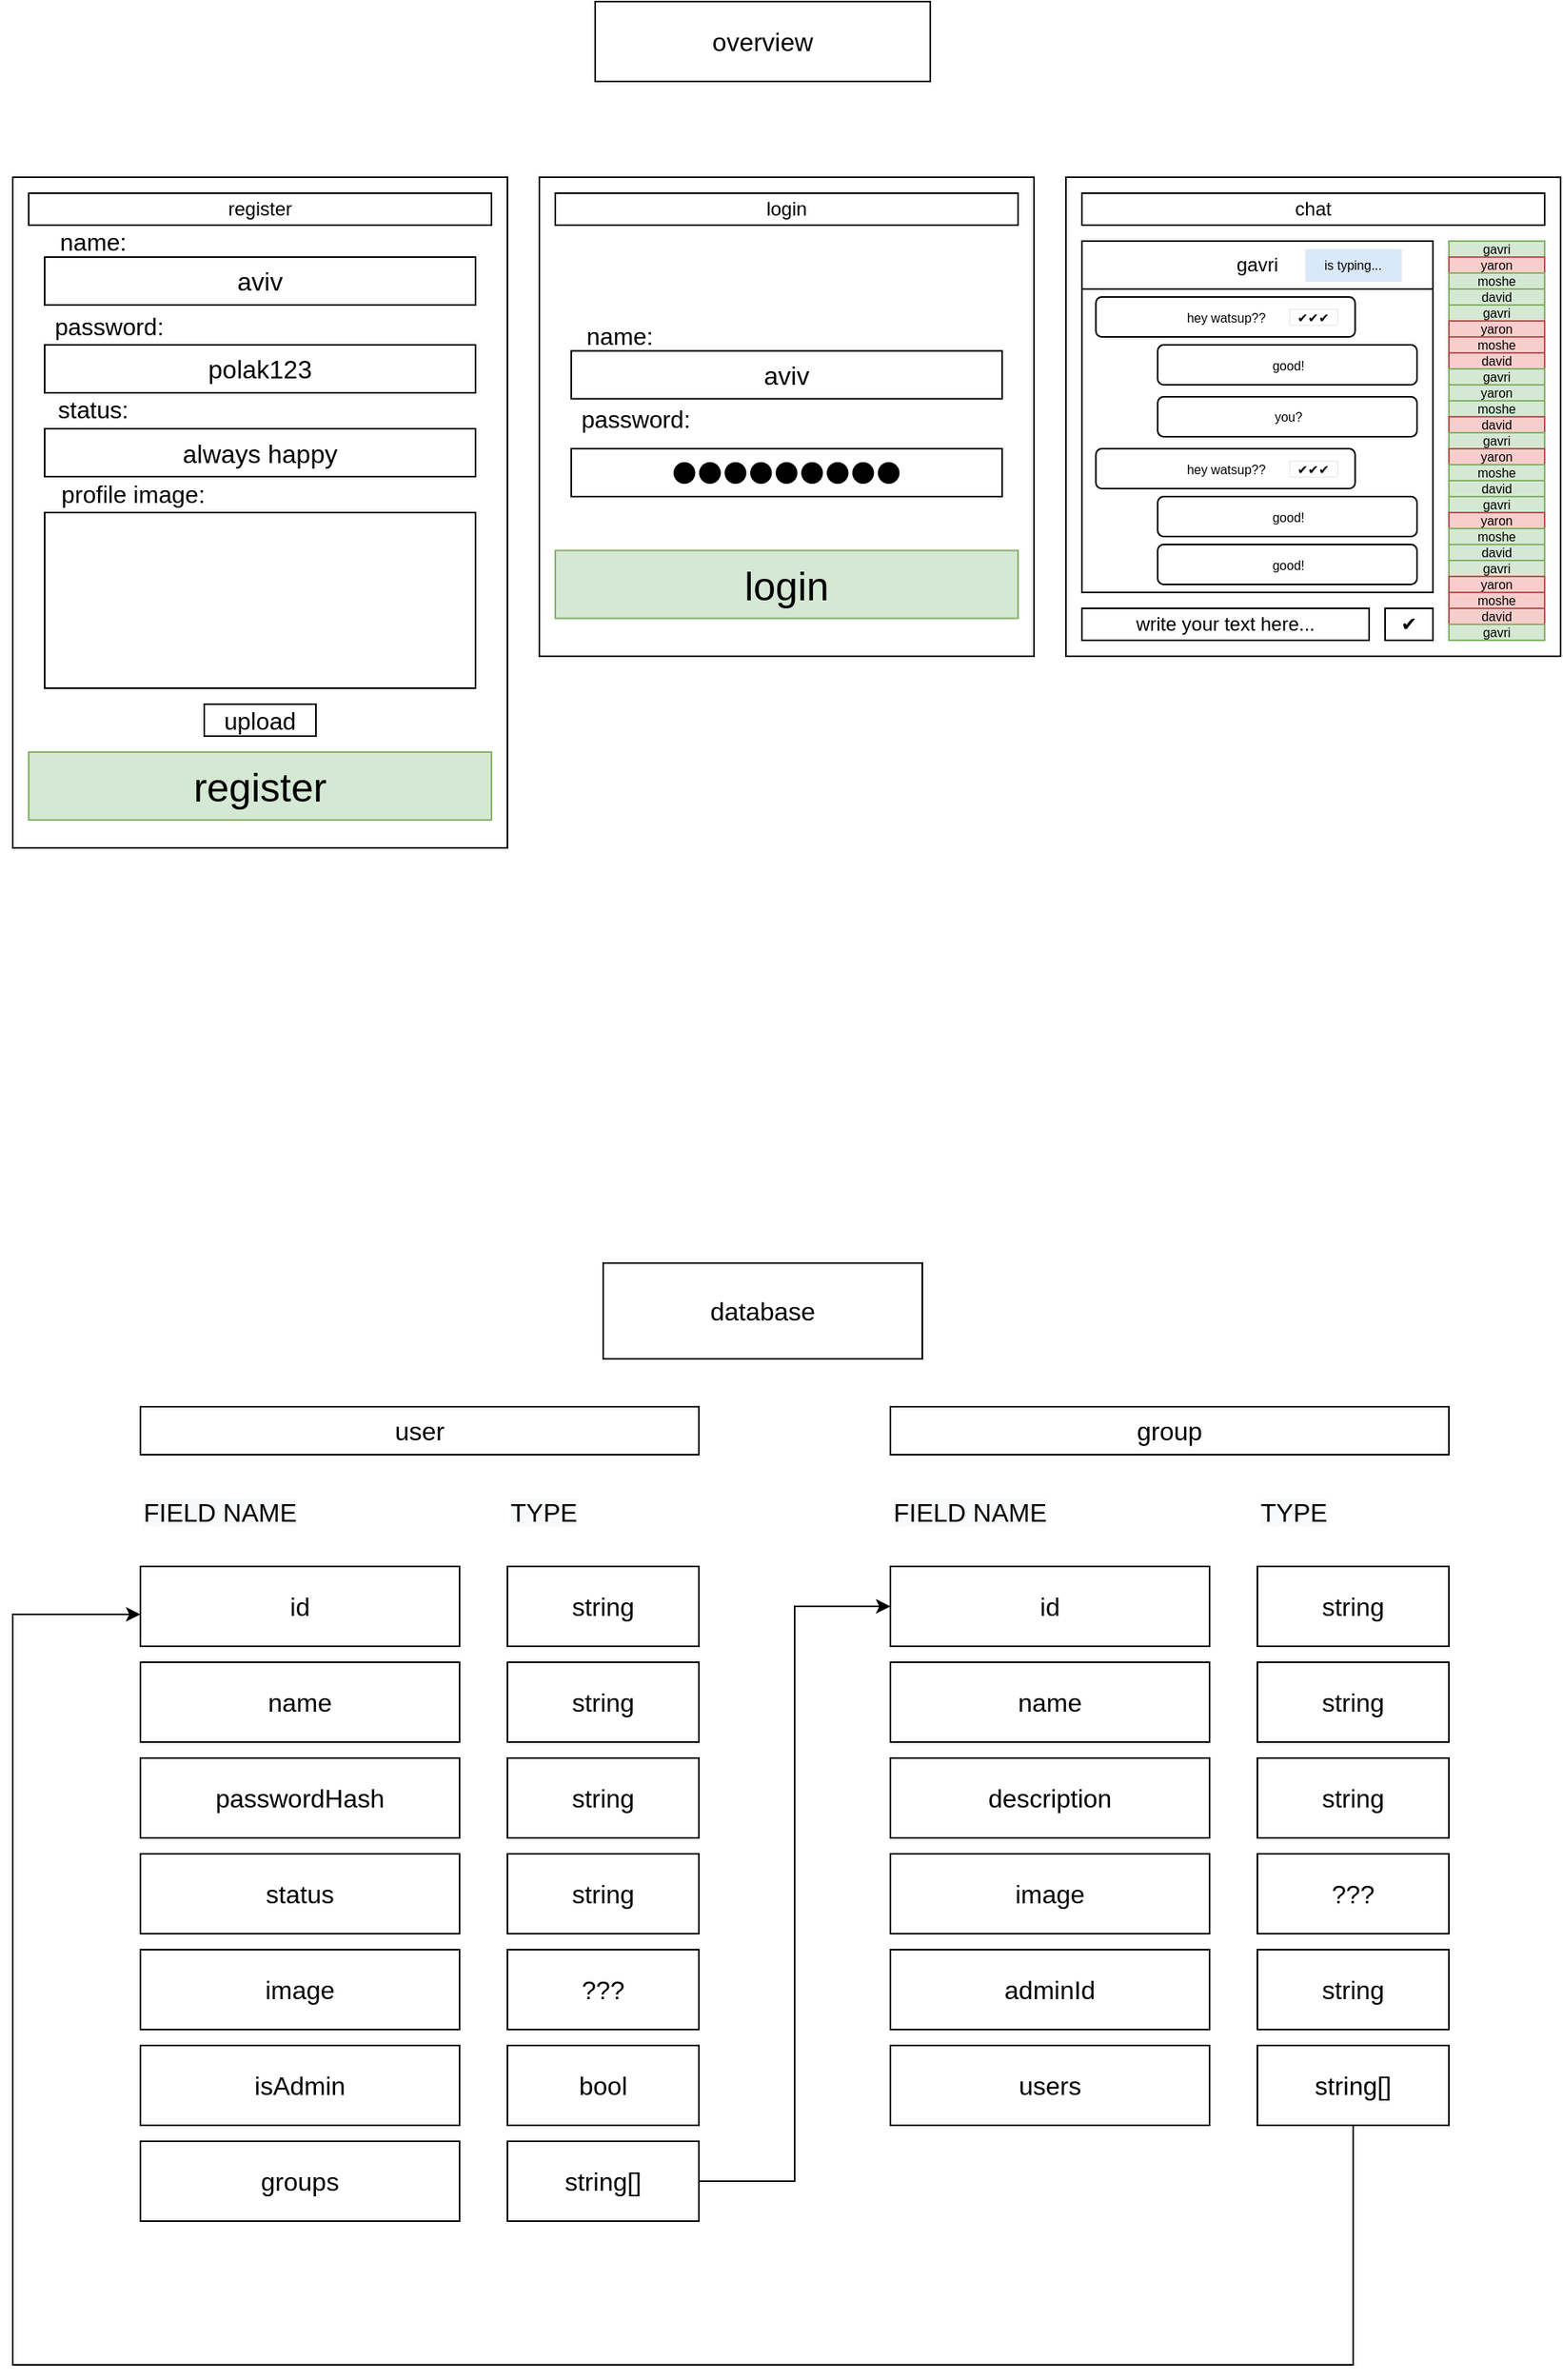 <mxfile version="15.8.0" type="github">
  <diagram name="Page-1" id="6133507b-19e7-1e82-6fc7-422aa6c4b21f">
    <mxGraphModel dx="1669" dy="922" grid="1" gridSize="10" guides="1" tooltips="1" connect="1" arrows="1" fold="1" page="1" pageScale="1" pageWidth="1100" pageHeight="850" background="none" math="0" shadow="0">
      <root>
        <mxCell id="0" />
        <mxCell id="1" parent="0" />
        <mxCell id="AFFpdQYeHImqbVrOeC9r-11" value="" style="rounded=0;whiteSpace=wrap;html=1;" vertex="1" parent="1">
          <mxGeometry x="80" y="200" width="310" height="420" as="geometry" />
        </mxCell>
        <mxCell id="AFFpdQYeHImqbVrOeC9r-10" value="register" style="rounded=0;whiteSpace=wrap;html=1;" vertex="1" parent="1">
          <mxGeometry x="90" y="210" width="290" height="20" as="geometry" />
        </mxCell>
        <mxCell id="AFFpdQYeHImqbVrOeC9r-129" value="" style="rounded=0;whiteSpace=wrap;html=1;" vertex="1" parent="1">
          <mxGeometry x="740" y="200" width="310" height="300" as="geometry" />
        </mxCell>
        <mxCell id="AFFpdQYeHImqbVrOeC9r-130" value="chat" style="rounded=0;whiteSpace=wrap;html=1;" vertex="1" parent="1">
          <mxGeometry x="750" y="210" width="290" height="20" as="geometry" />
        </mxCell>
        <mxCell id="AFFpdQYeHImqbVrOeC9r-131" value="" style="rounded=0;whiteSpace=wrap;html=1;" vertex="1" parent="1">
          <mxGeometry x="750" y="240" width="220" height="220" as="geometry" />
        </mxCell>
        <mxCell id="AFFpdQYeHImqbVrOeC9r-132" value="" style="rounded=0;whiteSpace=wrap;html=1;strokeWidth=1;fontSize=8;" vertex="1" parent="1">
          <mxGeometry x="980" y="240" width="60" height="250" as="geometry" />
        </mxCell>
        <mxCell id="AFFpdQYeHImqbVrOeC9r-133" value="write your text here..." style="rounded=0;whiteSpace=wrap;html=1;" vertex="1" parent="1">
          <mxGeometry x="750" y="470" width="180" height="20" as="geometry" />
        </mxCell>
        <mxCell id="AFFpdQYeHImqbVrOeC9r-134" value="✔" style="rounded=0;whiteSpace=wrap;html=1;" vertex="1" parent="1">
          <mxGeometry x="940" y="470" width="30" height="20" as="geometry" />
        </mxCell>
        <mxCell id="AFFpdQYeHImqbVrOeC9r-135" value="gavri" style="rounded=0;whiteSpace=wrap;html=1;" vertex="1" parent="1">
          <mxGeometry x="750" y="240" width="220" height="30" as="geometry" />
        </mxCell>
        <mxCell id="AFFpdQYeHImqbVrOeC9r-136" value="gavri" style="rounded=0;whiteSpace=wrap;html=1;fillColor=#d5e8d4;strokeColor=#82b366;strokeWidth=1;fontSize=8;" vertex="1" parent="1">
          <mxGeometry x="980" y="240" width="60" height="10" as="geometry" />
        </mxCell>
        <mxCell id="AFFpdQYeHImqbVrOeC9r-137" value="&lt;span style=&quot;font-size: 8px;&quot;&gt;yaron&lt;/span&gt;" style="rounded=0;whiteSpace=wrap;html=1;fillColor=#f8cecc;strokeColor=#b85450;strokeWidth=1;fontSize=8;" vertex="1" parent="1">
          <mxGeometry x="980" y="250" width="60" height="10" as="geometry" />
        </mxCell>
        <mxCell id="AFFpdQYeHImqbVrOeC9r-138" value="&lt;span style=&quot;font-size: 8px;&quot;&gt;moshe&lt;/span&gt;" style="rounded=0;whiteSpace=wrap;html=1;fillColor=#d5e8d4;strokeColor=#82b366;strokeWidth=1;fontSize=8;" vertex="1" parent="1">
          <mxGeometry x="980" y="260" width="60" height="10" as="geometry" />
        </mxCell>
        <mxCell id="AFFpdQYeHImqbVrOeC9r-139" value="&lt;span style=&quot;font-size: 8px;&quot;&gt;david&lt;/span&gt;" style="rounded=0;whiteSpace=wrap;html=1;fillColor=#d5e8d4;strokeColor=#82b366;strokeWidth=1;fontSize=8;" vertex="1" parent="1">
          <mxGeometry x="980" y="270" width="60" height="10" as="geometry" />
        </mxCell>
        <mxCell id="AFFpdQYeHImqbVrOeC9r-140" value="gavri" style="rounded=0;whiteSpace=wrap;html=1;fillColor=#d5e8d4;strokeColor=#82b366;strokeWidth=1;fontSize=8;" vertex="1" parent="1">
          <mxGeometry x="980" y="280" width="60" height="10" as="geometry" />
        </mxCell>
        <mxCell id="AFFpdQYeHImqbVrOeC9r-141" value="&lt;span style=&quot;font-size: 8px;&quot;&gt;yaron&lt;/span&gt;" style="rounded=0;whiteSpace=wrap;html=1;fillColor=#f8cecc;strokeColor=#b85450;strokeWidth=1;fontSize=8;" vertex="1" parent="1">
          <mxGeometry x="980" y="290" width="60" height="10" as="geometry" />
        </mxCell>
        <mxCell id="AFFpdQYeHImqbVrOeC9r-142" value="&lt;span style=&quot;font-size: 8px;&quot;&gt;moshe&lt;/span&gt;" style="rounded=0;whiteSpace=wrap;html=1;fillColor=#f8cecc;strokeColor=#b85450;strokeWidth=1;fontSize=8;" vertex="1" parent="1">
          <mxGeometry x="980" y="300" width="60" height="10" as="geometry" />
        </mxCell>
        <mxCell id="AFFpdQYeHImqbVrOeC9r-143" value="&lt;span style=&quot;font-size: 8px;&quot;&gt;david&lt;/span&gt;" style="rounded=0;whiteSpace=wrap;html=1;fillColor=#f8cecc;strokeColor=#b85450;strokeWidth=1;fontSize=8;" vertex="1" parent="1">
          <mxGeometry x="980" y="310" width="60" height="10" as="geometry" />
        </mxCell>
        <mxCell id="AFFpdQYeHImqbVrOeC9r-144" value="gavri" style="rounded=0;whiteSpace=wrap;html=1;fillColor=#d5e8d4;strokeColor=#82b366;strokeWidth=1;fontSize=8;" vertex="1" parent="1">
          <mxGeometry x="980" y="320" width="60" height="10" as="geometry" />
        </mxCell>
        <mxCell id="AFFpdQYeHImqbVrOeC9r-145" value="&lt;span style=&quot;font-size: 8px;&quot;&gt;yaron&lt;/span&gt;" style="rounded=0;whiteSpace=wrap;html=1;fillColor=#d5e8d4;strokeColor=#82b366;strokeWidth=1;fontSize=8;" vertex="1" parent="1">
          <mxGeometry x="980" y="330" width="60" height="10" as="geometry" />
        </mxCell>
        <mxCell id="AFFpdQYeHImqbVrOeC9r-146" value="&lt;span style=&quot;font-size: 8px;&quot;&gt;moshe&lt;/span&gt;" style="rounded=0;whiteSpace=wrap;html=1;fillColor=#d5e8d4;strokeColor=#82b366;strokeWidth=1;fontSize=8;" vertex="1" parent="1">
          <mxGeometry x="980" y="340" width="60" height="10" as="geometry" />
        </mxCell>
        <mxCell id="AFFpdQYeHImqbVrOeC9r-147" value="&lt;span style=&quot;font-size: 8px;&quot;&gt;david&lt;/span&gt;" style="rounded=0;whiteSpace=wrap;html=1;fillColor=#f8cecc;strokeColor=#b85450;strokeWidth=1;fontSize=8;" vertex="1" parent="1">
          <mxGeometry x="980" y="350" width="60" height="10" as="geometry" />
        </mxCell>
        <mxCell id="AFFpdQYeHImqbVrOeC9r-148" value="gavri" style="rounded=0;whiteSpace=wrap;html=1;fillColor=#d5e8d4;strokeColor=#82b366;strokeWidth=1;fontSize=8;" vertex="1" parent="1">
          <mxGeometry x="980" y="360" width="60" height="10" as="geometry" />
        </mxCell>
        <mxCell id="AFFpdQYeHImqbVrOeC9r-149" value="&lt;span style=&quot;font-size: 8px;&quot;&gt;yaron&lt;/span&gt;" style="rounded=0;whiteSpace=wrap;html=1;fillColor=#f8cecc;strokeColor=#b85450;strokeWidth=1;fontSize=8;" vertex="1" parent="1">
          <mxGeometry x="980" y="370" width="60" height="10" as="geometry" />
        </mxCell>
        <mxCell id="AFFpdQYeHImqbVrOeC9r-150" value="&lt;span style=&quot;font-size: 8px;&quot;&gt;moshe&lt;/span&gt;" style="rounded=0;whiteSpace=wrap;html=1;fillColor=#d5e8d4;strokeColor=#82b366;strokeWidth=1;fontSize=8;" vertex="1" parent="1">
          <mxGeometry x="980" y="380" width="60" height="10" as="geometry" />
        </mxCell>
        <mxCell id="AFFpdQYeHImqbVrOeC9r-151" value="&lt;span style=&quot;font-size: 8px;&quot;&gt;david&lt;/span&gt;" style="rounded=0;whiteSpace=wrap;html=1;fillColor=#d5e8d4;strokeColor=#82b366;strokeWidth=1;fontSize=8;" vertex="1" parent="1">
          <mxGeometry x="980" y="390" width="60" height="10" as="geometry" />
        </mxCell>
        <mxCell id="AFFpdQYeHImqbVrOeC9r-152" value="gavri" style="rounded=0;whiteSpace=wrap;html=1;fillColor=#d5e8d4;strokeColor=#82b366;strokeWidth=1;fontSize=8;" vertex="1" parent="1">
          <mxGeometry x="980" y="400" width="60" height="10" as="geometry" />
        </mxCell>
        <mxCell id="AFFpdQYeHImqbVrOeC9r-153" value="&lt;span style=&quot;font-size: 8px;&quot;&gt;yaron&lt;/span&gt;" style="rounded=0;whiteSpace=wrap;html=1;fillColor=#f8cecc;strokeColor=#b85450;strokeWidth=1;fontSize=8;" vertex="1" parent="1">
          <mxGeometry x="980" y="410" width="60" height="10" as="geometry" />
        </mxCell>
        <mxCell id="AFFpdQYeHImqbVrOeC9r-154" value="&lt;span style=&quot;font-size: 8px;&quot;&gt;moshe&lt;/span&gt;" style="rounded=0;whiteSpace=wrap;html=1;fillColor=#d5e8d4;strokeColor=#82b366;strokeWidth=1;fontSize=8;" vertex="1" parent="1">
          <mxGeometry x="980" y="420" width="60" height="10" as="geometry" />
        </mxCell>
        <mxCell id="AFFpdQYeHImqbVrOeC9r-155" value="&lt;span style=&quot;font-size: 8px;&quot;&gt;david&lt;/span&gt;" style="rounded=0;whiteSpace=wrap;html=1;fillColor=#d5e8d4;strokeColor=#82b366;strokeWidth=1;fontSize=8;" vertex="1" parent="1">
          <mxGeometry x="980" y="430" width="60" height="10" as="geometry" />
        </mxCell>
        <mxCell id="AFFpdQYeHImqbVrOeC9r-156" value="gavri" style="rounded=0;whiteSpace=wrap;html=1;fillColor=#d5e8d4;strokeColor=#82b366;strokeWidth=1;fontSize=8;" vertex="1" parent="1">
          <mxGeometry x="980" y="440" width="60" height="10" as="geometry" />
        </mxCell>
        <mxCell id="AFFpdQYeHImqbVrOeC9r-157" value="&lt;span style=&quot;font-size: 8px;&quot;&gt;yaron&lt;/span&gt;" style="rounded=0;whiteSpace=wrap;html=1;fillColor=#f8cecc;strokeColor=#b85450;strokeWidth=1;fontSize=8;" vertex="1" parent="1">
          <mxGeometry x="980" y="450" width="60" height="10" as="geometry" />
        </mxCell>
        <mxCell id="AFFpdQYeHImqbVrOeC9r-158" value="&lt;span style=&quot;font-size: 8px;&quot;&gt;moshe&lt;/span&gt;" style="rounded=0;whiteSpace=wrap;html=1;fillColor=#f8cecc;strokeColor=#b85450;strokeWidth=1;fontSize=8;" vertex="1" parent="1">
          <mxGeometry x="980" y="460" width="60" height="10" as="geometry" />
        </mxCell>
        <mxCell id="AFFpdQYeHImqbVrOeC9r-159" value="&lt;span style=&quot;font-size: 8px;&quot;&gt;david&lt;/span&gt;" style="rounded=0;whiteSpace=wrap;html=1;fillColor=#f8cecc;strokeColor=#b85450;strokeWidth=1;fontSize=8;" vertex="1" parent="1">
          <mxGeometry x="980" y="470" width="60" height="10" as="geometry" />
        </mxCell>
        <mxCell id="AFFpdQYeHImqbVrOeC9r-160" value="gavri" style="rounded=0;whiteSpace=wrap;html=1;fillColor=#d5e8d4;strokeColor=#82b366;strokeWidth=1;fontSize=8;" vertex="1" parent="1">
          <mxGeometry x="980" y="480" width="60" height="10" as="geometry" />
        </mxCell>
        <mxCell id="AFFpdQYeHImqbVrOeC9r-161" value="hey watsup??" style="rounded=1;whiteSpace=wrap;html=1;fontSize=8;strokeWidth=1;" vertex="1" parent="1">
          <mxGeometry x="758.75" y="275" width="162.5" height="25" as="geometry" />
        </mxCell>
        <mxCell id="AFFpdQYeHImqbVrOeC9r-162" value="good!" style="rounded=1;whiteSpace=wrap;html=1;fontSize=8;strokeWidth=1;" vertex="1" parent="1">
          <mxGeometry x="797.5" y="305" width="162.5" height="25" as="geometry" />
        </mxCell>
        <mxCell id="AFFpdQYeHImqbVrOeC9r-163" value="you?" style="rounded=1;whiteSpace=wrap;html=1;fontSize=8;strokeWidth=1;" vertex="1" parent="1">
          <mxGeometry x="797.5" y="337.5" width="162.5" height="25" as="geometry" />
        </mxCell>
        <mxCell id="AFFpdQYeHImqbVrOeC9r-164" value="hey watsup??" style="rounded=1;whiteSpace=wrap;html=1;fontSize=8;strokeWidth=1;" vertex="1" parent="1">
          <mxGeometry x="758.75" y="370" width="162.5" height="25" as="geometry" />
        </mxCell>
        <mxCell id="AFFpdQYeHImqbVrOeC9r-165" value="good!" style="rounded=1;whiteSpace=wrap;html=1;fontSize=8;strokeWidth=1;" vertex="1" parent="1">
          <mxGeometry x="797.5" y="400" width="162.5" height="25" as="geometry" />
        </mxCell>
        <mxCell id="AFFpdQYeHImqbVrOeC9r-166" value="good!" style="rounded=1;whiteSpace=wrap;html=1;fontSize=8;strokeWidth=1;" vertex="1" parent="1">
          <mxGeometry x="797.5" y="430" width="162.5" height="25" as="geometry" />
        </mxCell>
        <mxCell id="AFFpdQYeHImqbVrOeC9r-167" value="is typing..." style="rounded=0;whiteSpace=wrap;html=1;fontSize=8;strokeWidth=0;fillColor=#dae8fc;strokeColor=#6c8ebf;" vertex="1" parent="1">
          <mxGeometry x="890" y="245" width="60" height="20" as="geometry" />
        </mxCell>
        <mxCell id="AFFpdQYeHImqbVrOeC9r-168" value="✔✔✔" style="rounded=0;whiteSpace=wrap;html=1;fontSize=8;strokeWidth=0;" vertex="1" parent="1">
          <mxGeometry x="880" y="282.5" width="30" height="10" as="geometry" />
        </mxCell>
        <mxCell id="AFFpdQYeHImqbVrOeC9r-169" value="✔✔✔" style="rounded=0;whiteSpace=wrap;html=1;fontSize=8;strokeWidth=0;" vertex="1" parent="1">
          <mxGeometry x="880" y="377.5" width="30" height="10" as="geometry" />
        </mxCell>
        <mxCell id="AFFpdQYeHImqbVrOeC9r-170" value="&lt;font style=&quot;font-size: 16px&quot;&gt;polak123&lt;/font&gt;" style="rounded=0;whiteSpace=wrap;html=1;fontSize=8;strokeWidth=1;" vertex="1" parent="1">
          <mxGeometry x="100" y="305" width="270" height="30" as="geometry" />
        </mxCell>
        <mxCell id="AFFpdQYeHImqbVrOeC9r-171" value="&lt;font style=&quot;font-size: 25px&quot;&gt;register&lt;/font&gt;" style="rounded=0;whiteSpace=wrap;html=1;fontSize=8;strokeWidth=1;fillColor=#d5e8d4;strokeColor=#82b366;" vertex="1" parent="1">
          <mxGeometry x="90" y="560" width="290" height="42.5" as="geometry" />
        </mxCell>
        <mxCell id="AFFpdQYeHImqbVrOeC9r-175" value="&lt;font style=&quot;font-size: 16px&quot;&gt;aviv&lt;/font&gt;" style="rounded=0;whiteSpace=wrap;html=1;fontSize=7;strokeWidth=1;" vertex="1" parent="1">
          <mxGeometry x="100" y="250" width="270" height="30" as="geometry" />
        </mxCell>
        <mxCell id="AFFpdQYeHImqbVrOeC9r-176" value="&lt;font style=&quot;font-size: 15px&quot;&gt;name:&lt;/font&gt;" style="text;html=1;resizable=0;autosize=1;align=center;verticalAlign=middle;points=[];fillColor=none;strokeColor=none;rounded=0;fontSize=7;" vertex="1" parent="1">
          <mxGeometry x="100" y="230" width="60" height="20" as="geometry" />
        </mxCell>
        <mxCell id="AFFpdQYeHImqbVrOeC9r-177" value="&lt;font style=&quot;font-size: 15px&quot;&gt;password:&lt;/font&gt;" style="text;html=1;resizable=0;autosize=1;align=center;verticalAlign=middle;points=[];fillColor=none;strokeColor=none;rounded=0;fontSize=7;" vertex="1" parent="1">
          <mxGeometry x="100" y="282.5" width="80" height="20" as="geometry" />
        </mxCell>
        <mxCell id="AFFpdQYeHImqbVrOeC9r-180" value="&lt;font style=&quot;font-size: 16px&quot;&gt;always happy&lt;/font&gt;" style="rounded=0;whiteSpace=wrap;html=1;fontSize=8;strokeWidth=1;" vertex="1" parent="1">
          <mxGeometry x="100" y="357.5" width="270" height="30" as="geometry" />
        </mxCell>
        <mxCell id="AFFpdQYeHImqbVrOeC9r-181" value="&lt;font style=&quot;font-size: 15px&quot;&gt;status:&lt;/font&gt;" style="text;html=1;resizable=0;autosize=1;align=center;verticalAlign=middle;points=[];fillColor=none;strokeColor=none;rounded=0;fontSize=7;" vertex="1" parent="1">
          <mxGeometry x="100" y="335" width="60" height="20" as="geometry" />
        </mxCell>
        <mxCell id="AFFpdQYeHImqbVrOeC9r-182" value="" style="rounded=0;whiteSpace=wrap;html=1;fontSize=15;strokeWidth=1;" vertex="1" parent="1">
          <mxGeometry x="100" y="410" width="270" height="110" as="geometry" />
        </mxCell>
        <mxCell id="AFFpdQYeHImqbVrOeC9r-183" value="upload" style="rounded=0;whiteSpace=wrap;html=1;fontSize=15;strokeWidth=1;" vertex="1" parent="1">
          <mxGeometry x="200" y="530" width="70" height="20" as="geometry" />
        </mxCell>
        <mxCell id="AFFpdQYeHImqbVrOeC9r-184" value="&lt;font style=&quot;font-size: 15px&quot;&gt;profile image:&lt;/font&gt;" style="text;html=1;resizable=0;autosize=1;align=center;verticalAlign=middle;points=[];fillColor=none;strokeColor=none;rounded=0;fontSize=7;" vertex="1" parent="1">
          <mxGeometry x="100" y="387.5" width="110" height="20" as="geometry" />
        </mxCell>
        <mxCell id="AFFpdQYeHImqbVrOeC9r-185" value="" style="rounded=0;whiteSpace=wrap;html=1;" vertex="1" parent="1">
          <mxGeometry x="410" y="200" width="310" height="300" as="geometry" />
        </mxCell>
        <mxCell id="AFFpdQYeHImqbVrOeC9r-186" value="login" style="rounded=0;whiteSpace=wrap;html=1;" vertex="1" parent="1">
          <mxGeometry x="420" y="210" width="290" height="20" as="geometry" />
        </mxCell>
        <mxCell id="AFFpdQYeHImqbVrOeC9r-187" value="&lt;span style=&quot;font-size: 16px&quot;&gt;⚫⚫⚫⚫⚫⚫&lt;/span&gt;&lt;span style=&quot;font-size: 16px&quot;&gt;⚫⚫⚫&lt;/span&gt;" style="rounded=0;whiteSpace=wrap;html=1;fontSize=8;strokeWidth=1;" vertex="1" parent="1">
          <mxGeometry x="430" y="370" width="270" height="30" as="geometry" />
        </mxCell>
        <mxCell id="AFFpdQYeHImqbVrOeC9r-188" value="&lt;font style=&quot;font-size: 25px&quot;&gt;login&lt;/font&gt;" style="rounded=0;whiteSpace=wrap;html=1;fontSize=8;strokeWidth=1;fillColor=#d5e8d4;strokeColor=#82b366;" vertex="1" parent="1">
          <mxGeometry x="420" y="433.75" width="290" height="42.5" as="geometry" />
        </mxCell>
        <mxCell id="AFFpdQYeHImqbVrOeC9r-189" value="&lt;font style=&quot;font-size: 16px&quot;&gt;aviv&lt;/font&gt;" style="rounded=0;whiteSpace=wrap;html=1;fontSize=7;strokeWidth=1;" vertex="1" parent="1">
          <mxGeometry x="430" y="308.75" width="270" height="30" as="geometry" />
        </mxCell>
        <mxCell id="AFFpdQYeHImqbVrOeC9r-190" value="&lt;font style=&quot;font-size: 15px&quot;&gt;name:&lt;/font&gt;" style="text;html=1;resizable=0;autosize=1;align=center;verticalAlign=middle;points=[];fillColor=none;strokeColor=none;rounded=0;fontSize=7;" vertex="1" parent="1">
          <mxGeometry x="430" y="288.75" width="60" height="20" as="geometry" />
        </mxCell>
        <mxCell id="AFFpdQYeHImqbVrOeC9r-191" value="&lt;font style=&quot;font-size: 15px&quot;&gt;password:&lt;/font&gt;" style="text;html=1;resizable=0;autosize=1;align=center;verticalAlign=middle;points=[];fillColor=none;strokeColor=none;rounded=0;fontSize=7;" vertex="1" parent="1">
          <mxGeometry x="430" y="341.25" width="80" height="20" as="geometry" />
        </mxCell>
        <mxCell id="AFFpdQYeHImqbVrOeC9r-197" value="overview" style="whiteSpace=wrap;html=1;fontSize=16;strokeWidth=1;" vertex="1" parent="1">
          <mxGeometry x="445" y="90" width="210" height="50" as="geometry" />
        </mxCell>
        <mxCell id="AFFpdQYeHImqbVrOeC9r-198" value="database" style="rounded=0;whiteSpace=wrap;html=1;fontSize=16;strokeWidth=1;" vertex="1" parent="1">
          <mxGeometry x="450" y="880" width="200" height="60" as="geometry" />
        </mxCell>
        <mxCell id="AFFpdQYeHImqbVrOeC9r-199" value="user" style="rounded=0;whiteSpace=wrap;html=1;fontSize=16;strokeWidth=1;" vertex="1" parent="1">
          <mxGeometry x="160" y="970" width="350" height="30" as="geometry" />
        </mxCell>
        <mxCell id="AFFpdQYeHImqbVrOeC9r-200" value="name" style="rounded=0;whiteSpace=wrap;html=1;fontSize=16;strokeWidth=1;" vertex="1" parent="1">
          <mxGeometry x="160" y="1130" width="200" height="50" as="geometry" />
        </mxCell>
        <mxCell id="AFFpdQYeHImqbVrOeC9r-201" value="string" style="rounded=0;whiteSpace=wrap;html=1;fontSize=16;strokeWidth=1;" vertex="1" parent="1">
          <mxGeometry x="390" y="1130" width="120" height="50" as="geometry" />
        </mxCell>
        <mxCell id="AFFpdQYeHImqbVrOeC9r-202" value="passwordHash" style="rounded=0;whiteSpace=wrap;html=1;fontSize=16;strokeWidth=1;" vertex="1" parent="1">
          <mxGeometry x="160" y="1190" width="200" height="50" as="geometry" />
        </mxCell>
        <mxCell id="AFFpdQYeHImqbVrOeC9r-203" value="string" style="rounded=0;whiteSpace=wrap;html=1;fontSize=16;strokeWidth=1;" vertex="1" parent="1">
          <mxGeometry x="390" y="1190" width="120" height="50" as="geometry" />
        </mxCell>
        <mxCell id="AFFpdQYeHImqbVrOeC9r-204" value="status" style="rounded=0;whiteSpace=wrap;html=1;fontSize=16;strokeWidth=1;" vertex="1" parent="1">
          <mxGeometry x="160" y="1250" width="200" height="50" as="geometry" />
        </mxCell>
        <mxCell id="AFFpdQYeHImqbVrOeC9r-205" value="string" style="rounded=0;whiteSpace=wrap;html=1;fontSize=16;strokeWidth=1;" vertex="1" parent="1">
          <mxGeometry x="390" y="1250" width="120" height="50" as="geometry" />
        </mxCell>
        <mxCell id="AFFpdQYeHImqbVrOeC9r-206" value="image" style="rounded=0;whiteSpace=wrap;html=1;fontSize=16;strokeWidth=1;" vertex="1" parent="1">
          <mxGeometry x="160" y="1310" width="200" height="50" as="geometry" />
        </mxCell>
        <mxCell id="AFFpdQYeHImqbVrOeC9r-207" value="???" style="rounded=0;whiteSpace=wrap;html=1;fontSize=16;strokeWidth=1;" vertex="1" parent="1">
          <mxGeometry x="390" y="1310" width="120" height="50" as="geometry" />
        </mxCell>
        <mxCell id="AFFpdQYeHImqbVrOeC9r-208" value="isAdmin" style="rounded=0;whiteSpace=wrap;html=1;fontSize=16;strokeWidth=1;" vertex="1" parent="1">
          <mxGeometry x="160" y="1370" width="200" height="50" as="geometry" />
        </mxCell>
        <mxCell id="AFFpdQYeHImqbVrOeC9r-209" value="bool" style="rounded=0;whiteSpace=wrap;html=1;fontSize=16;strokeWidth=1;" vertex="1" parent="1">
          <mxGeometry x="390" y="1370" width="120" height="50" as="geometry" />
        </mxCell>
        <mxCell id="AFFpdQYeHImqbVrOeC9r-210" value="id" style="rounded=0;whiteSpace=wrap;html=1;fontSize=16;strokeWidth=1;" vertex="1" parent="1">
          <mxGeometry x="160" y="1070" width="200" height="50" as="geometry" />
        </mxCell>
        <mxCell id="AFFpdQYeHImqbVrOeC9r-211" value="string" style="rounded=0;whiteSpace=wrap;html=1;fontSize=16;strokeWidth=1;" vertex="1" parent="1">
          <mxGeometry x="390" y="1070" width="120" height="50" as="geometry" />
        </mxCell>
        <mxCell id="AFFpdQYeHImqbVrOeC9r-215" value="&lt;span style=&quot;color: rgb(0, 0, 0); font-family: helvetica; font-size: 16px; font-style: normal; font-weight: 400; letter-spacing: normal; text-align: center; text-indent: 0px; text-transform: none; word-spacing: 0px; background-color: rgb(248, 249, 250); display: inline; float: none;&quot;&gt;FIELD NAME&lt;/span&gt;" style="text;whiteSpace=wrap;html=1;fontSize=16;" vertex="1" parent="1">
          <mxGeometry x="160" y="1020" width="120" height="30" as="geometry" />
        </mxCell>
        <mxCell id="AFFpdQYeHImqbVrOeC9r-216" value="&lt;span style=&quot;color: rgb(0 , 0 , 0) ; font-family: &amp;#34;helvetica&amp;#34; ; font-size: 16px ; font-style: normal ; font-weight: 400 ; letter-spacing: normal ; text-align: center ; text-indent: 0px ; text-transform: none ; word-spacing: 0px ; background-color: rgb(248 , 249 , 250) ; display: inline ; float: none&quot;&gt;TYPE&lt;/span&gt;" style="text;whiteSpace=wrap;html=1;fontSize=16;" vertex="1" parent="1">
          <mxGeometry x="390" y="1020" width="120" height="30" as="geometry" />
        </mxCell>
        <mxCell id="AFFpdQYeHImqbVrOeC9r-218" value="groups" style="rounded=0;whiteSpace=wrap;html=1;fontSize=16;strokeWidth=1;" vertex="1" parent="1">
          <mxGeometry x="160" y="1430" width="200" height="50" as="geometry" />
        </mxCell>
        <mxCell id="AFFpdQYeHImqbVrOeC9r-237" style="edgeStyle=orthogonalEdgeStyle;rounded=0;orthogonalLoop=1;jettySize=auto;html=1;exitX=1;exitY=0.5;exitDx=0;exitDy=0;entryX=0;entryY=0.5;entryDx=0;entryDy=0;fontSize=16;" edge="1" parent="1" source="AFFpdQYeHImqbVrOeC9r-219" target="AFFpdQYeHImqbVrOeC9r-231">
          <mxGeometry relative="1" as="geometry" />
        </mxCell>
        <mxCell id="AFFpdQYeHImqbVrOeC9r-219" value="string[]" style="rounded=0;whiteSpace=wrap;html=1;fontSize=16;strokeWidth=1;" vertex="1" parent="1">
          <mxGeometry x="390" y="1430" width="120" height="50" as="geometry" />
        </mxCell>
        <mxCell id="AFFpdQYeHImqbVrOeC9r-220" value="group" style="rounded=0;whiteSpace=wrap;html=1;fontSize=16;strokeWidth=1;" vertex="1" parent="1">
          <mxGeometry x="630" y="970" width="350" height="30" as="geometry" />
        </mxCell>
        <mxCell id="AFFpdQYeHImqbVrOeC9r-221" value="name" style="rounded=0;whiteSpace=wrap;html=1;fontSize=16;strokeWidth=1;" vertex="1" parent="1">
          <mxGeometry x="630" y="1130" width="200" height="50" as="geometry" />
        </mxCell>
        <mxCell id="AFFpdQYeHImqbVrOeC9r-222" value="string" style="rounded=0;whiteSpace=wrap;html=1;fontSize=16;strokeWidth=1;" vertex="1" parent="1">
          <mxGeometry x="860" y="1130" width="120" height="50" as="geometry" />
        </mxCell>
        <mxCell id="AFFpdQYeHImqbVrOeC9r-225" value="description" style="rounded=0;whiteSpace=wrap;html=1;fontSize=16;strokeWidth=1;" vertex="1" parent="1">
          <mxGeometry x="630" y="1190" width="200" height="50" as="geometry" />
        </mxCell>
        <mxCell id="AFFpdQYeHImqbVrOeC9r-226" value="string" style="rounded=0;whiteSpace=wrap;html=1;fontSize=16;strokeWidth=1;" vertex="1" parent="1">
          <mxGeometry x="860" y="1190" width="120" height="50" as="geometry" />
        </mxCell>
        <mxCell id="AFFpdQYeHImqbVrOeC9r-227" value="image" style="rounded=0;whiteSpace=wrap;html=1;fontSize=16;strokeWidth=1;" vertex="1" parent="1">
          <mxGeometry x="630" y="1250" width="200" height="50" as="geometry" />
        </mxCell>
        <mxCell id="AFFpdQYeHImqbVrOeC9r-228" value="???" style="rounded=0;whiteSpace=wrap;html=1;fontSize=16;strokeWidth=1;" vertex="1" parent="1">
          <mxGeometry x="860" y="1250" width="120" height="50" as="geometry" />
        </mxCell>
        <mxCell id="AFFpdQYeHImqbVrOeC9r-229" value="adminId" style="rounded=0;whiteSpace=wrap;html=1;fontSize=16;strokeWidth=1;" vertex="1" parent="1">
          <mxGeometry x="630" y="1310" width="200" height="50" as="geometry" />
        </mxCell>
        <mxCell id="AFFpdQYeHImqbVrOeC9r-230" value="string" style="rounded=0;whiteSpace=wrap;html=1;fontSize=16;strokeWidth=1;" vertex="1" parent="1">
          <mxGeometry x="860" y="1310" width="120" height="50" as="geometry" />
        </mxCell>
        <mxCell id="AFFpdQYeHImqbVrOeC9r-231" value="id" style="rounded=0;whiteSpace=wrap;html=1;fontSize=16;strokeWidth=1;" vertex="1" parent="1">
          <mxGeometry x="630" y="1070" width="200" height="50" as="geometry" />
        </mxCell>
        <mxCell id="AFFpdQYeHImqbVrOeC9r-232" value="string" style="rounded=0;whiteSpace=wrap;html=1;fontSize=16;strokeWidth=1;" vertex="1" parent="1">
          <mxGeometry x="860" y="1070" width="120" height="50" as="geometry" />
        </mxCell>
        <mxCell id="AFFpdQYeHImqbVrOeC9r-233" value="&lt;span style=&quot;color: rgb(0, 0, 0); font-family: helvetica; font-size: 16px; font-style: normal; font-weight: 400; letter-spacing: normal; text-align: center; text-indent: 0px; text-transform: none; word-spacing: 0px; background-color: rgb(248, 249, 250); display: inline; float: none;&quot;&gt;FIELD NAME&lt;/span&gt;" style="text;whiteSpace=wrap;html=1;fontSize=16;" vertex="1" parent="1">
          <mxGeometry x="630" y="1020" width="120" height="30" as="geometry" />
        </mxCell>
        <mxCell id="AFFpdQYeHImqbVrOeC9r-234" value="&lt;span style=&quot;color: rgb(0 , 0 , 0) ; font-family: &amp;#34;helvetica&amp;#34; ; font-size: 16px ; font-style: normal ; font-weight: 400 ; letter-spacing: normal ; text-align: center ; text-indent: 0px ; text-transform: none ; word-spacing: 0px ; background-color: rgb(248 , 249 , 250) ; display: inline ; float: none&quot;&gt;TYPE&lt;/span&gt;" style="text;whiteSpace=wrap;html=1;fontSize=16;" vertex="1" parent="1">
          <mxGeometry x="860" y="1020" width="120" height="30" as="geometry" />
        </mxCell>
        <mxCell id="AFFpdQYeHImqbVrOeC9r-235" value="users" style="rounded=0;whiteSpace=wrap;html=1;fontSize=16;strokeWidth=1;" vertex="1" parent="1">
          <mxGeometry x="630" y="1370" width="200" height="50" as="geometry" />
        </mxCell>
        <mxCell id="AFFpdQYeHImqbVrOeC9r-238" style="edgeStyle=orthogonalEdgeStyle;rounded=0;orthogonalLoop=1;jettySize=auto;html=1;exitX=0.5;exitY=1;exitDx=0;exitDy=0;fontSize=16;" edge="1" parent="1" source="AFFpdQYeHImqbVrOeC9r-236">
          <mxGeometry relative="1" as="geometry">
            <mxPoint x="160" y="1100" as="targetPoint" />
            <Array as="points">
              <mxPoint x="920" y="1570" />
              <mxPoint x="80" y="1570" />
              <mxPoint x="80" y="1100" />
              <mxPoint x="160" y="1100" />
            </Array>
          </mxGeometry>
        </mxCell>
        <mxCell id="AFFpdQYeHImqbVrOeC9r-236" value="string[]" style="rounded=0;whiteSpace=wrap;html=1;fontSize=16;strokeWidth=1;" vertex="1" parent="1">
          <mxGeometry x="860" y="1370" width="120" height="50" as="geometry" />
        </mxCell>
      </root>
    </mxGraphModel>
  </diagram>
</mxfile>

